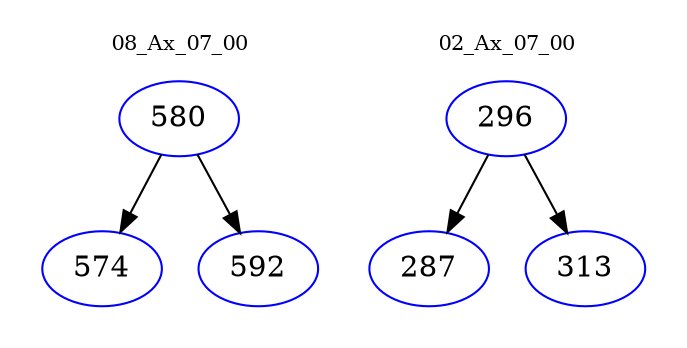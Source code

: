 digraph{
subgraph cluster_0 {
color = white
label = "08_Ax_07_00";
fontsize=10;
T0_580 [label="580", color="blue"]
T0_580 -> T0_574 [color="black"]
T0_574 [label="574", color="blue"]
T0_580 -> T0_592 [color="black"]
T0_592 [label="592", color="blue"]
}
subgraph cluster_1 {
color = white
label = "02_Ax_07_00";
fontsize=10;
T1_296 [label="296", color="blue"]
T1_296 -> T1_287 [color="black"]
T1_287 [label="287", color="blue"]
T1_296 -> T1_313 [color="black"]
T1_313 [label="313", color="blue"]
}
}
